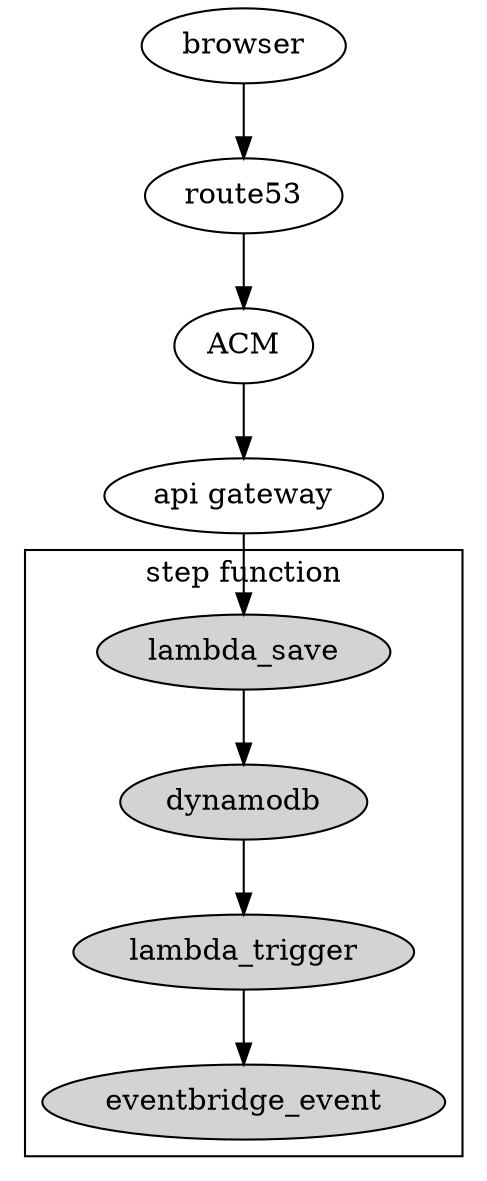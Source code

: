 digraph MyGraph {
  //rankdir=LR

  browser [label="browser"]
  route53
  acm [label="ACM"]
  api [label="api gateway"]
  
  
  subgraph cluster_stepfn {

    node [style=filled];
    
    label="step function";
    lambda_save->dynamodb;
    dynamodb->lambda_trigger;
    lambda_trigger->eventbridge_event
  }

  browser->route53;
  route53->acm;
  acm->api;
  api->lambda_save;
  


}